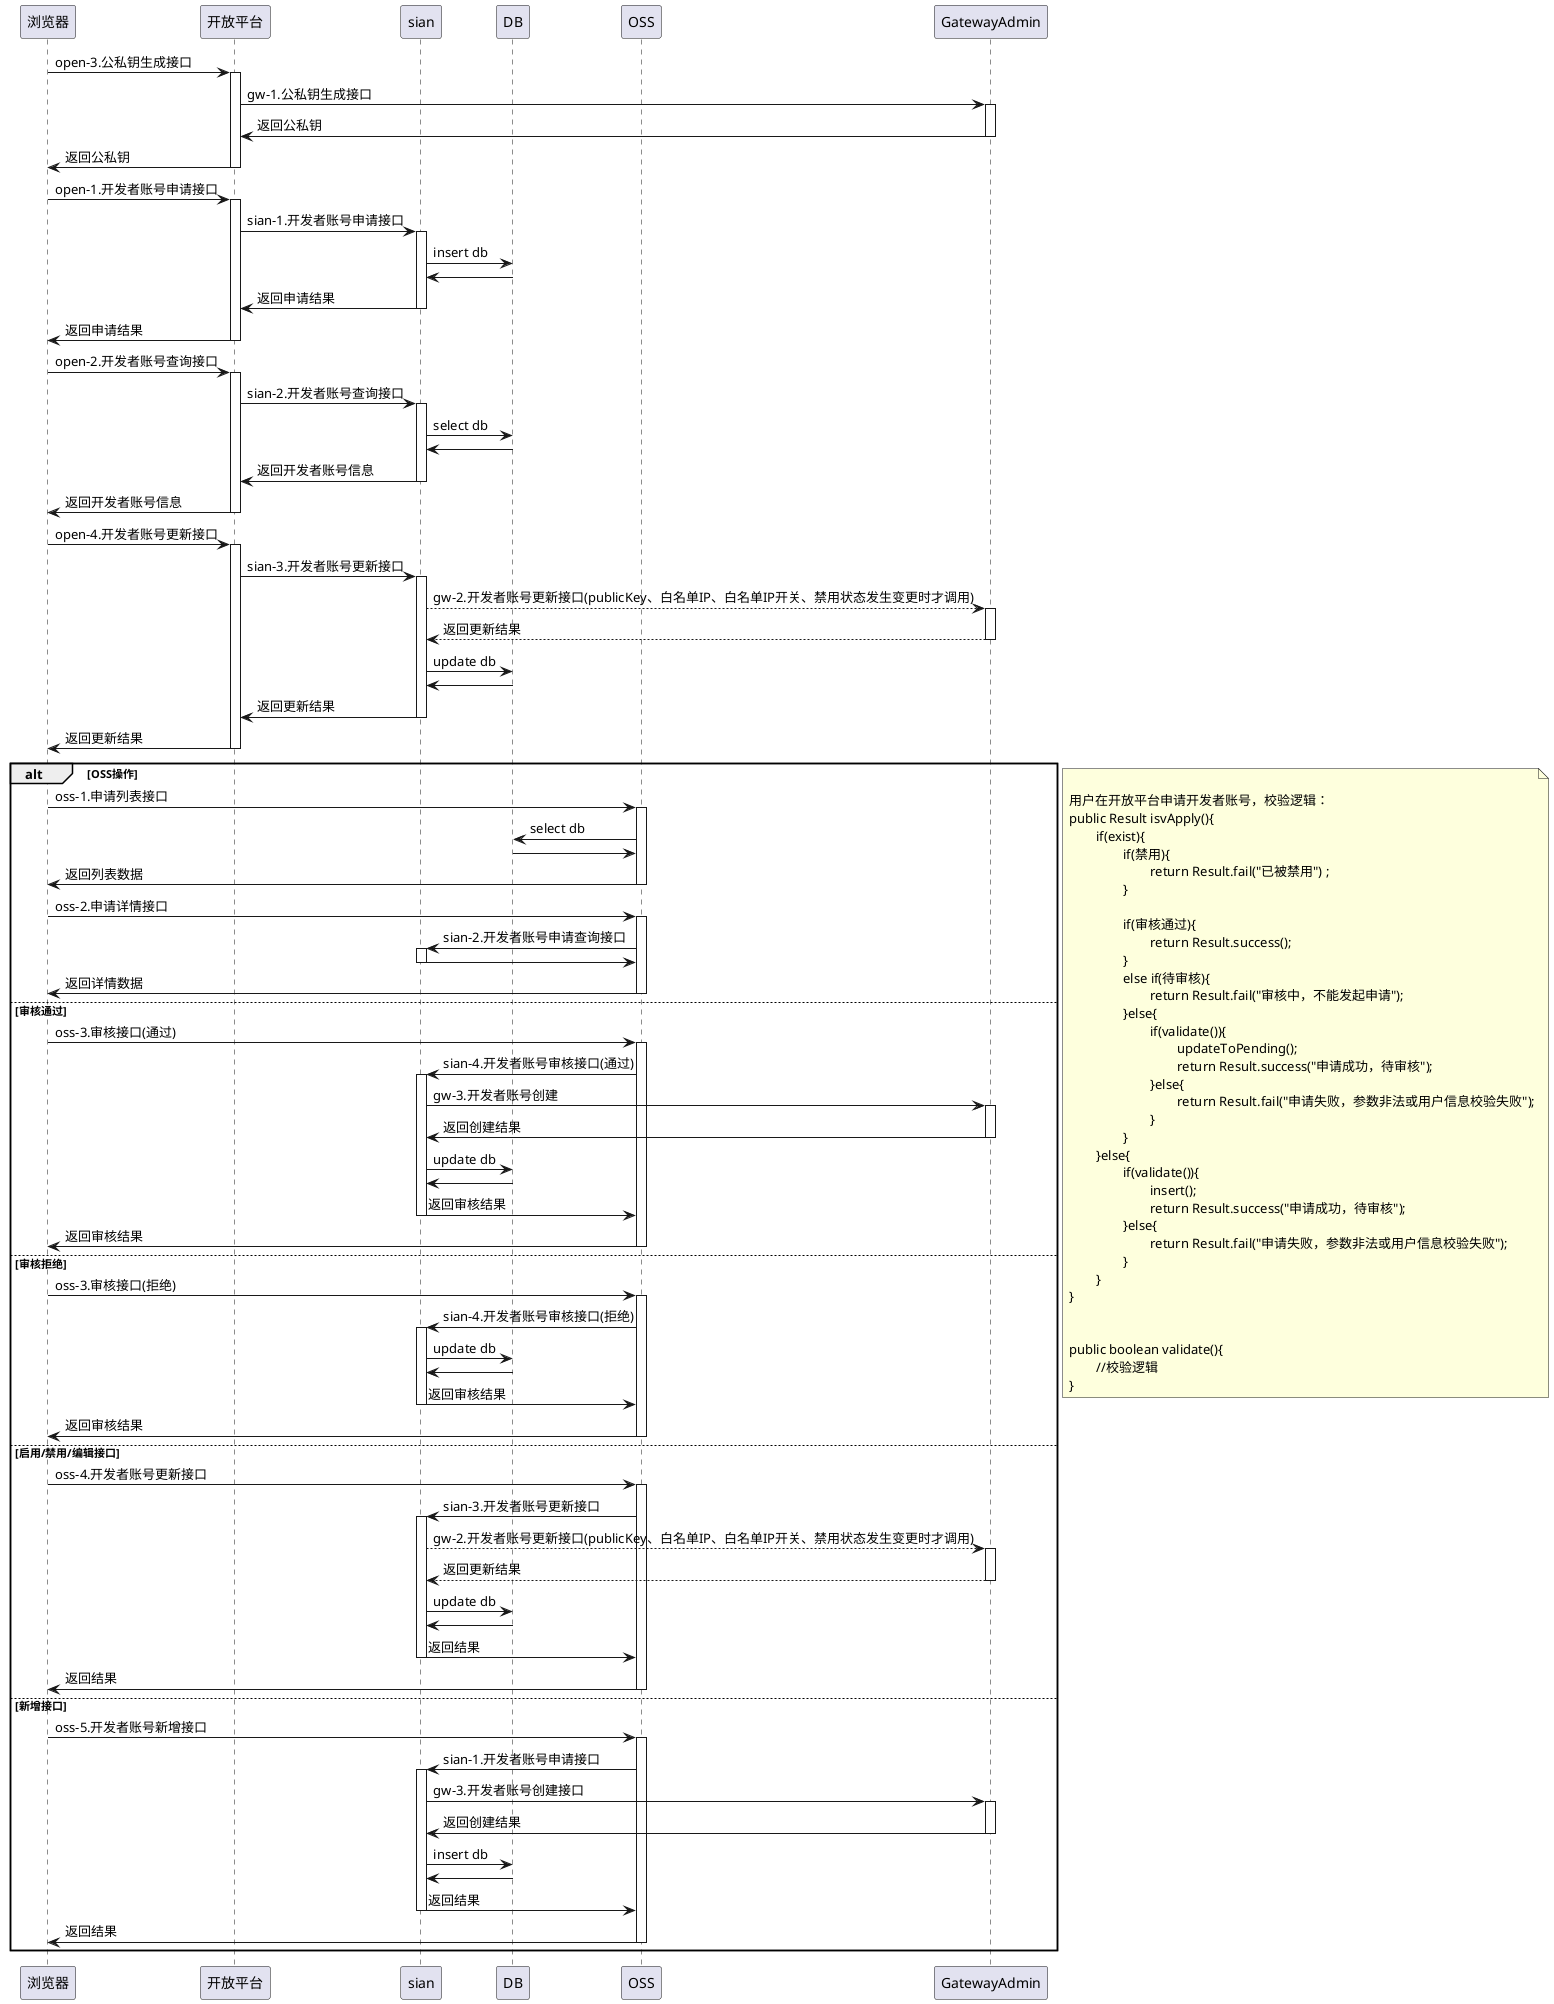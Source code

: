 @startuml
participant 浏览器
participant 开放平台
participant sian
participant DB
participant OSS
participant GatewayAdmin


浏览器->开放平台:open-3.公私钥生成接口

activate 开放平台
开放平台->GatewayAdmin:gw-1.公私钥生成接口
activate GatewayAdmin
GatewayAdmin->开放平台:返回公私钥
deactivate GatewayAdmin
开放平台->浏览器:返回公私钥
deactivate 开放平台

"浏览器" -> 开放平台: open-1.开发者账号申请接口
activate 开放平台
开放平台 -> sian:sian-1.开发者账号申请接口
activate sian
sian -> DB:insert db
DB -> sian:
sian -> 开放平台:返回申请结果
deactivate sian
开放平台 -> "浏览器":返回申请结果
deactivate 开放平台

浏览器->开放平台:open-2.开发者账号查询接口
activate 开放平台
开放平台->sian:sian-2.开发者账号查询接口
activate sian
sian->DB:select db
DB->sian:
sian->开放平台:返回开发者账号信息
deactivate sian
开放平台->浏览器:返回开发者账号信息
deactivate 开放平台



浏览器->开放平台:open-4.开发者账号更新接口
activate 开放平台
开放平台->sian:sian-3.开发者账号更新接口
activate sian
sian-->GatewayAdmin:gw-2.开发者账号更新接口(publicKey、白名单IP、白名单IP开关、禁用状态发生变更时才调用)
activate GatewayAdmin
GatewayAdmin-->sian: 返回更新结果
deactivate GatewayAdmin
sian->DB:update db
DB->sian:
sian->开放平台:返回更新结果
deactivate sian
开放平台->浏览器:返回更新结果
deactivate 开放平台



alt OSS操作
"浏览器" -> OSS: oss-1.申请列表接口
activate OSS
OSS -> DB: select db
DB -> OSS:
OSS -> "浏览器": 返回列表数据
deactivate OSS
"浏览器" -> OSS: oss-2.申请详情接口
activate OSS
OSS -> sian: sian-2.开发者账号申请查询接口
activate sian
sian -> OSS:
deactivate sian
OSS -> "浏览器": 返回详情数据
deactivate OSS
else 审核通过
    浏览器->OSS:oss-3.审核接口(通过)
    activate OSS
    OSS -> sian: sian-4.开发者账号审核接口(通过)
    activate sian
    sian -> "GatewayAdmin": gw-3.开发者账号创建
    activate "GatewayAdmin"
    GatewayAdmin -> sian: 返回创建结果
    deactivate "GatewayAdmin"
    sian -> DB: update db
    DB ->sian:
    sian->OSS:返回审核结果
    deactivate sian
    OSS->浏览器:返回审核结果
    deactivate OSS
else 审核拒绝
    浏览器->OSS:oss-3.审核接口(拒绝)
    activate OSS
    OSS -> sian: sian-4.开发者账号审核接口(拒绝)
    activate sian
    sian -> DB: update db
    DB -> sian:
    sian -> OSS:返回审核结果
    deactivate sian
    OSS ->浏览器:返回审核结果
    deactivate OSS

else 启用/禁用/编辑接口
    浏览器->OSS:oss-4.开发者账号更新接口
    activate OSS
    OSS->sian:sian-3.开发者账号更新接口
    activate sian
    sian-->GatewayAdmin:gw-2.开发者账号更新接口(publicKey、白名单IP、白名单IP开关、禁用状态发生变更时才调用)
    activate GatewayAdmin
    GatewayAdmin-->sian: 返回更新结果
    deactivate GatewayAdmin
    sian->DB:update db
    DB->sian:
    sian->OSS:返回结果
    deactivate sian
    OSS->浏览器:返回结果
    deactivate OSS

else 新增接口
    浏览器->OSS:oss-5.开发者账号新增接口
    activate OSS
    OSS->sian:sian-1.开发者账号申请接口
    activate sian
    sian->GatewayAdmin:gw-3.开发者账号创建接口
    activate GatewayAdmin
    GatewayAdmin->sian: 返回创建结果
    deactivate GatewayAdmin
    sian->DB:insert db
    DB->sian:
    sian->OSS:返回结果
    deactivate sian
    OSS->浏览器:返回结果
    deactivate OSS
end
note left

用户在开放平台申请开发者账号，校验逻辑：
public Result isvApply(){
	if(exist){
		if(禁用){
			return Result.fail("已被禁用") ;
		}

		if(审核通过){
			return Result.success();
		}
		else if(待审核){
			return Result.fail("审核中，不能发起申请");
		}else{
			if(validate()){
				updateToPending();
				return Result.success("申请成功，待审核");
			}else{
				return Result.fail("申请失败，参数非法或用户信息校验失败");
			}
		}
	}else{
		if(validate()){
			insert();
			return Result.success("申请成功，待审核");
		}else{
			return Result.fail("申请失败，参数非法或用户信息校验失败");
		}
	}
}


public boolean validate(){
	//校验逻辑
}
end note
@enduml

